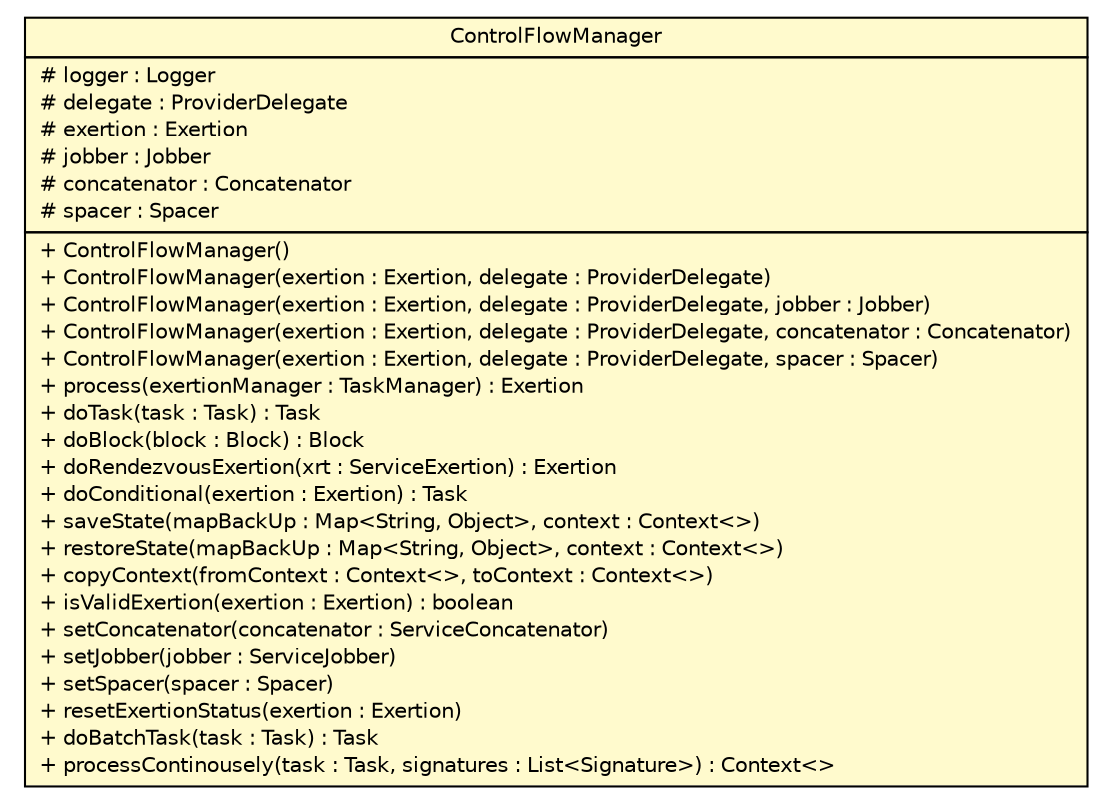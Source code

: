 #!/usr/local/bin/dot
#
# Class diagram 
# Generated by UMLGraph version R5_6 (http://www.umlgraph.org/)
#

digraph G {
	edge [fontname="Helvetica",fontsize=10,labelfontname="Helvetica",labelfontsize=10];
	node [fontname="Helvetica",fontsize=10,shape=plaintext];
	nodesep=0.25;
	ranksep=0.5;
	// sorcer.core.provider.ControlFlowManager
	c156476 [label=<<table title="sorcer.core.provider.ControlFlowManager" border="0" cellborder="1" cellspacing="0" cellpadding="2" port="p" bgcolor="lemonChiffon" href="./ControlFlowManager.html">
		<tr><td><table border="0" cellspacing="0" cellpadding="1">
<tr><td align="center" balign="center"> ControlFlowManager </td></tr>
		</table></td></tr>
		<tr><td><table border="0" cellspacing="0" cellpadding="1">
<tr><td align="left" balign="left"> # logger : Logger </td></tr>
<tr><td align="left" balign="left"> # delegate : ProviderDelegate </td></tr>
<tr><td align="left" balign="left"> # exertion : Exertion </td></tr>
<tr><td align="left" balign="left"> # jobber : Jobber </td></tr>
<tr><td align="left" balign="left"> # concatenator : Concatenator </td></tr>
<tr><td align="left" balign="left"> # spacer : Spacer </td></tr>
		</table></td></tr>
		<tr><td><table border="0" cellspacing="0" cellpadding="1">
<tr><td align="left" balign="left"> + ControlFlowManager() </td></tr>
<tr><td align="left" balign="left"> + ControlFlowManager(exertion : Exertion, delegate : ProviderDelegate) </td></tr>
<tr><td align="left" balign="left"> + ControlFlowManager(exertion : Exertion, delegate : ProviderDelegate, jobber : Jobber) </td></tr>
<tr><td align="left" balign="left"> + ControlFlowManager(exertion : Exertion, delegate : ProviderDelegate, concatenator : Concatenator) </td></tr>
<tr><td align="left" balign="left"> + ControlFlowManager(exertion : Exertion, delegate : ProviderDelegate, spacer : Spacer) </td></tr>
<tr><td align="left" balign="left"> + process(exertionManager : TaskManager) : Exertion </td></tr>
<tr><td align="left" balign="left"> + doTask(task : Task) : Task </td></tr>
<tr><td align="left" balign="left"> + doBlock(block : Block) : Block </td></tr>
<tr><td align="left" balign="left"> + doRendezvousExertion(xrt : ServiceExertion) : Exertion </td></tr>
<tr><td align="left" balign="left"> + doConditional(exertion : Exertion) : Task </td></tr>
<tr><td align="left" balign="left"> + saveState(mapBackUp : Map&lt;String, Object&gt;, context : Context&lt;&gt;) </td></tr>
<tr><td align="left" balign="left"> + restoreState(mapBackUp : Map&lt;String, Object&gt;, context : Context&lt;&gt;) </td></tr>
<tr><td align="left" balign="left"> + copyContext(fromContext : Context&lt;&gt;, toContext : Context&lt;&gt;) </td></tr>
<tr><td align="left" balign="left"> + isValidExertion(exertion : Exertion) : boolean </td></tr>
<tr><td align="left" balign="left"> + setConcatenator(concatenator : ServiceConcatenator) </td></tr>
<tr><td align="left" balign="left"> + setJobber(jobber : ServiceJobber) </td></tr>
<tr><td align="left" balign="left"> + setSpacer(spacer : Spacer) </td></tr>
<tr><td align="left" balign="left"> + resetExertionStatus(exertion : Exertion) </td></tr>
<tr><td align="left" balign="left"> + doBatchTask(task : Task) : Task </td></tr>
<tr><td align="left" balign="left"> + processContinousely(task : Task, signatures : List&lt;Signature&gt;) : Context&lt;&gt; </td></tr>
		</table></td></tr>
		</table>>, URL="./ControlFlowManager.html", fontname="Helvetica", fontcolor="black", fontsize=10.0];
}

